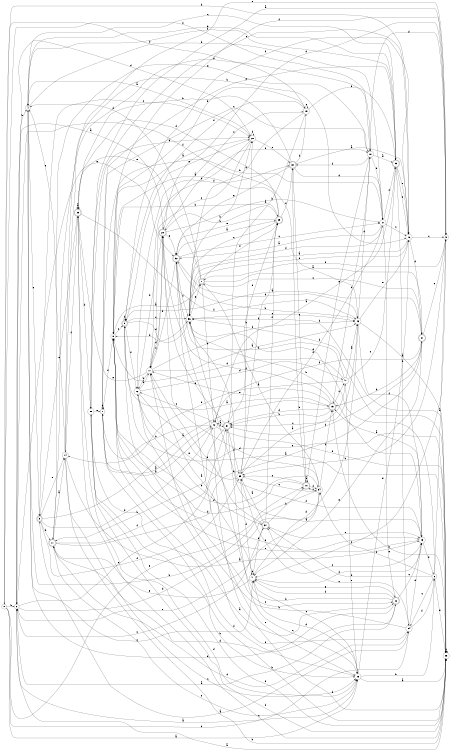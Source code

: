 digraph n35_9 {
__start0 [label="" shape="none"];

rankdir=LR;
size="8,5";

s0 [style="filled", color="black", fillcolor="white" shape="circle", label="0"];
s1 [style="filled", color="black", fillcolor="white" shape="circle", label="1"];
s2 [style="filled", color="black", fillcolor="white" shape="circle", label="2"];
s3 [style="rounded,filled", color="black", fillcolor="white" shape="doublecircle", label="3"];
s4 [style="filled", color="black", fillcolor="white" shape="circle", label="4"];
s5 [style="rounded,filled", color="black", fillcolor="white" shape="doublecircle", label="5"];
s6 [style="filled", color="black", fillcolor="white" shape="circle", label="6"];
s7 [style="rounded,filled", color="black", fillcolor="white" shape="doublecircle", label="7"];
s8 [style="filled", color="black", fillcolor="white" shape="circle", label="8"];
s9 [style="filled", color="black", fillcolor="white" shape="circle", label="9"];
s10 [style="rounded,filled", color="black", fillcolor="white" shape="doublecircle", label="10"];
s11 [style="rounded,filled", color="black", fillcolor="white" shape="doublecircle", label="11"];
s12 [style="filled", color="black", fillcolor="white" shape="circle", label="12"];
s13 [style="filled", color="black", fillcolor="white" shape="circle", label="13"];
s14 [style="filled", color="black", fillcolor="white" shape="circle", label="14"];
s15 [style="rounded,filled", color="black", fillcolor="white" shape="doublecircle", label="15"];
s16 [style="filled", color="black", fillcolor="white" shape="circle", label="16"];
s17 [style="filled", color="black", fillcolor="white" shape="circle", label="17"];
s18 [style="filled", color="black", fillcolor="white" shape="circle", label="18"];
s19 [style="filled", color="black", fillcolor="white" shape="circle", label="19"];
s20 [style="filled", color="black", fillcolor="white" shape="circle", label="20"];
s21 [style="rounded,filled", color="black", fillcolor="white" shape="doublecircle", label="21"];
s22 [style="rounded,filled", color="black", fillcolor="white" shape="doublecircle", label="22"];
s23 [style="filled", color="black", fillcolor="white" shape="circle", label="23"];
s24 [style="filled", color="black", fillcolor="white" shape="circle", label="24"];
s25 [style="filled", color="black", fillcolor="white" shape="circle", label="25"];
s26 [style="filled", color="black", fillcolor="white" shape="circle", label="26"];
s27 [style="filled", color="black", fillcolor="white" shape="circle", label="27"];
s28 [style="rounded,filled", color="black", fillcolor="white" shape="doublecircle", label="28"];
s29 [style="rounded,filled", color="black", fillcolor="white" shape="doublecircle", label="29"];
s30 [style="rounded,filled", color="black", fillcolor="white" shape="doublecircle", label="30"];
s31 [style="rounded,filled", color="black", fillcolor="white" shape="doublecircle", label="31"];
s32 [style="rounded,filled", color="black", fillcolor="white" shape="doublecircle", label="32"];
s33 [style="rounded,filled", color="black", fillcolor="white" shape="doublecircle", label="33"];
s34 [style="filled", color="black", fillcolor="white" shape="circle", label="34"];
s35 [style="filled", color="black", fillcolor="white" shape="circle", label="35"];
s36 [style="filled", color="black", fillcolor="white" shape="circle", label="36"];
s37 [style="rounded,filled", color="black", fillcolor="white" shape="doublecircle", label="37"];
s38 [style="filled", color="black", fillcolor="white" shape="circle", label="38"];
s39 [style="rounded,filled", color="black", fillcolor="white" shape="doublecircle", label="39"];
s40 [style="filled", color="black", fillcolor="white" shape="circle", label="40"];
s41 [style="filled", color="black", fillcolor="white" shape="circle", label="41"];
s42 [style="filled", color="black", fillcolor="white" shape="circle", label="42"];
s0 -> s25 [label="a"];
s0 -> s2 [label="b"];
s0 -> s24 [label="c"];
s0 -> s19 [label="d"];
s0 -> s10 [label="e"];
s0 -> s18 [label="f"];
s1 -> s42 [label="a"];
s1 -> s26 [label="b"];
s1 -> s18 [label="c"];
s1 -> s1 [label="d"];
s1 -> s33 [label="e"];
s1 -> s8 [label="f"];
s2 -> s25 [label="a"];
s2 -> s4 [label="b"];
s2 -> s31 [label="c"];
s2 -> s34 [label="d"];
s2 -> s32 [label="e"];
s2 -> s23 [label="f"];
s3 -> s15 [label="a"];
s3 -> s11 [label="b"];
s3 -> s20 [label="c"];
s3 -> s42 [label="d"];
s3 -> s14 [label="e"];
s3 -> s35 [label="f"];
s4 -> s20 [label="a"];
s4 -> s27 [label="b"];
s4 -> s41 [label="c"];
s4 -> s22 [label="d"];
s4 -> s3 [label="e"];
s4 -> s33 [label="f"];
s5 -> s26 [label="a"];
s5 -> s5 [label="b"];
s5 -> s36 [label="c"];
s5 -> s36 [label="d"];
s5 -> s20 [label="e"];
s5 -> s12 [label="f"];
s6 -> s9 [label="a"];
s6 -> s37 [label="b"];
s6 -> s24 [label="c"];
s6 -> s36 [label="d"];
s6 -> s26 [label="e"];
s6 -> s34 [label="f"];
s7 -> s21 [label="a"];
s7 -> s42 [label="b"];
s7 -> s21 [label="c"];
s7 -> s4 [label="d"];
s7 -> s39 [label="e"];
s7 -> s29 [label="f"];
s8 -> s7 [label="a"];
s8 -> s29 [label="b"];
s8 -> s5 [label="c"];
s8 -> s34 [label="d"];
s8 -> s13 [label="e"];
s8 -> s9 [label="f"];
s9 -> s38 [label="a"];
s9 -> s35 [label="b"];
s9 -> s41 [label="c"];
s9 -> s28 [label="d"];
s9 -> s14 [label="e"];
s9 -> s7 [label="f"];
s10 -> s10 [label="a"];
s10 -> s30 [label="b"];
s10 -> s35 [label="c"];
s10 -> s8 [label="d"];
s10 -> s18 [label="e"];
s10 -> s34 [label="f"];
s11 -> s14 [label="a"];
s11 -> s16 [label="b"];
s11 -> s25 [label="c"];
s11 -> s24 [label="d"];
s11 -> s21 [label="e"];
s11 -> s31 [label="f"];
s12 -> s17 [label="a"];
s12 -> s37 [label="b"];
s12 -> s22 [label="c"];
s12 -> s40 [label="d"];
s12 -> s26 [label="e"];
s12 -> s30 [label="f"];
s13 -> s15 [label="a"];
s13 -> s36 [label="b"];
s13 -> s35 [label="c"];
s13 -> s6 [label="d"];
s13 -> s8 [label="e"];
s13 -> s36 [label="f"];
s14 -> s13 [label="a"];
s14 -> s26 [label="b"];
s14 -> s25 [label="c"];
s14 -> s18 [label="d"];
s14 -> s4 [label="e"];
s14 -> s39 [label="f"];
s15 -> s5 [label="a"];
s15 -> s31 [label="b"];
s15 -> s40 [label="c"];
s15 -> s31 [label="d"];
s15 -> s17 [label="e"];
s15 -> s28 [label="f"];
s16 -> s36 [label="a"];
s16 -> s0 [label="b"];
s16 -> s9 [label="c"];
s16 -> s21 [label="d"];
s16 -> s36 [label="e"];
s16 -> s5 [label="f"];
s17 -> s23 [label="a"];
s17 -> s12 [label="b"];
s17 -> s28 [label="c"];
s17 -> s28 [label="d"];
s17 -> s39 [label="e"];
s17 -> s23 [label="f"];
s18 -> s33 [label="a"];
s18 -> s27 [label="b"];
s18 -> s15 [label="c"];
s18 -> s9 [label="d"];
s18 -> s11 [label="e"];
s18 -> s30 [label="f"];
s19 -> s31 [label="a"];
s19 -> s8 [label="b"];
s19 -> s19 [label="c"];
s19 -> s36 [label="d"];
s19 -> s33 [label="e"];
s19 -> s5 [label="f"];
s20 -> s8 [label="a"];
s20 -> s17 [label="b"];
s20 -> s17 [label="c"];
s20 -> s2 [label="d"];
s20 -> s30 [label="e"];
s20 -> s20 [label="f"];
s21 -> s5 [label="a"];
s21 -> s15 [label="b"];
s21 -> s9 [label="c"];
s21 -> s31 [label="d"];
s21 -> s41 [label="e"];
s21 -> s42 [label="f"];
s22 -> s2 [label="a"];
s22 -> s32 [label="b"];
s22 -> s13 [label="c"];
s22 -> s11 [label="d"];
s22 -> s41 [label="e"];
s22 -> s41 [label="f"];
s23 -> s26 [label="a"];
s23 -> s32 [label="b"];
s23 -> s31 [label="c"];
s23 -> s18 [label="d"];
s23 -> s16 [label="e"];
s23 -> s13 [label="f"];
s24 -> s3 [label="a"];
s24 -> s17 [label="b"];
s24 -> s37 [label="c"];
s24 -> s13 [label="d"];
s24 -> s5 [label="e"];
s24 -> s6 [label="f"];
s25 -> s26 [label="a"];
s25 -> s6 [label="b"];
s25 -> s41 [label="c"];
s25 -> s41 [label="d"];
s25 -> s16 [label="e"];
s25 -> s8 [label="f"];
s26 -> s2 [label="a"];
s26 -> s15 [label="b"];
s26 -> s26 [label="c"];
s26 -> s36 [label="d"];
s26 -> s38 [label="e"];
s26 -> s36 [label="f"];
s27 -> s32 [label="a"];
s27 -> s1 [label="b"];
s27 -> s16 [label="c"];
s27 -> s35 [label="d"];
s27 -> s22 [label="e"];
s27 -> s33 [label="f"];
s28 -> s2 [label="a"];
s28 -> s27 [label="b"];
s28 -> s19 [label="c"];
s28 -> s12 [label="d"];
s28 -> s32 [label="e"];
s28 -> s18 [label="f"];
s29 -> s8 [label="a"];
s29 -> s28 [label="b"];
s29 -> s36 [label="c"];
s29 -> s39 [label="d"];
s29 -> s32 [label="e"];
s29 -> s30 [label="f"];
s30 -> s16 [label="a"];
s30 -> s39 [label="b"];
s30 -> s10 [label="c"];
s30 -> s27 [label="d"];
s30 -> s32 [label="e"];
s30 -> s19 [label="f"];
s31 -> s42 [label="a"];
s31 -> s11 [label="b"];
s31 -> s25 [label="c"];
s31 -> s29 [label="d"];
s31 -> s28 [label="e"];
s31 -> s35 [label="f"];
s32 -> s29 [label="a"];
s32 -> s17 [label="b"];
s32 -> s27 [label="c"];
s32 -> s23 [label="d"];
s32 -> s25 [label="e"];
s32 -> s36 [label="f"];
s33 -> s42 [label="a"];
s33 -> s24 [label="b"];
s33 -> s4 [label="c"];
s33 -> s4 [label="d"];
s33 -> s16 [label="e"];
s33 -> s16 [label="f"];
s34 -> s7 [label="a"];
s34 -> s4 [label="b"];
s34 -> s10 [label="c"];
s34 -> s28 [label="d"];
s34 -> s2 [label="e"];
s34 -> s15 [label="f"];
s35 -> s40 [label="a"];
s35 -> s20 [label="b"];
s35 -> s34 [label="c"];
s35 -> s41 [label="d"];
s35 -> s12 [label="e"];
s35 -> s29 [label="f"];
s36 -> s13 [label="a"];
s36 -> s20 [label="b"];
s36 -> s23 [label="c"];
s36 -> s8 [label="d"];
s36 -> s7 [label="e"];
s36 -> s27 [label="f"];
s37 -> s35 [label="a"];
s37 -> s10 [label="b"];
s37 -> s2 [label="c"];
s37 -> s29 [label="d"];
s37 -> s13 [label="e"];
s37 -> s17 [label="f"];
s38 -> s22 [label="a"];
s38 -> s25 [label="b"];
s38 -> s16 [label="c"];
s38 -> s20 [label="d"];
s38 -> s1 [label="e"];
s38 -> s26 [label="f"];
s39 -> s39 [label="a"];
s39 -> s38 [label="b"];
s39 -> s26 [label="c"];
s39 -> s25 [label="d"];
s39 -> s3 [label="e"];
s39 -> s23 [label="f"];
s40 -> s23 [label="a"];
s40 -> s14 [label="b"];
s40 -> s33 [label="c"];
s40 -> s8 [label="d"];
s40 -> s25 [label="e"];
s40 -> s32 [label="f"];
s41 -> s17 [label="a"];
s41 -> s37 [label="b"];
s41 -> s41 [label="c"];
s41 -> s23 [label="d"];
s41 -> s11 [label="e"];
s41 -> s13 [label="f"];
s42 -> s1 [label="a"];
s42 -> s1 [label="b"];
s42 -> s12 [label="c"];
s42 -> s26 [label="d"];
s42 -> s26 [label="e"];
s42 -> s31 [label="f"];

}